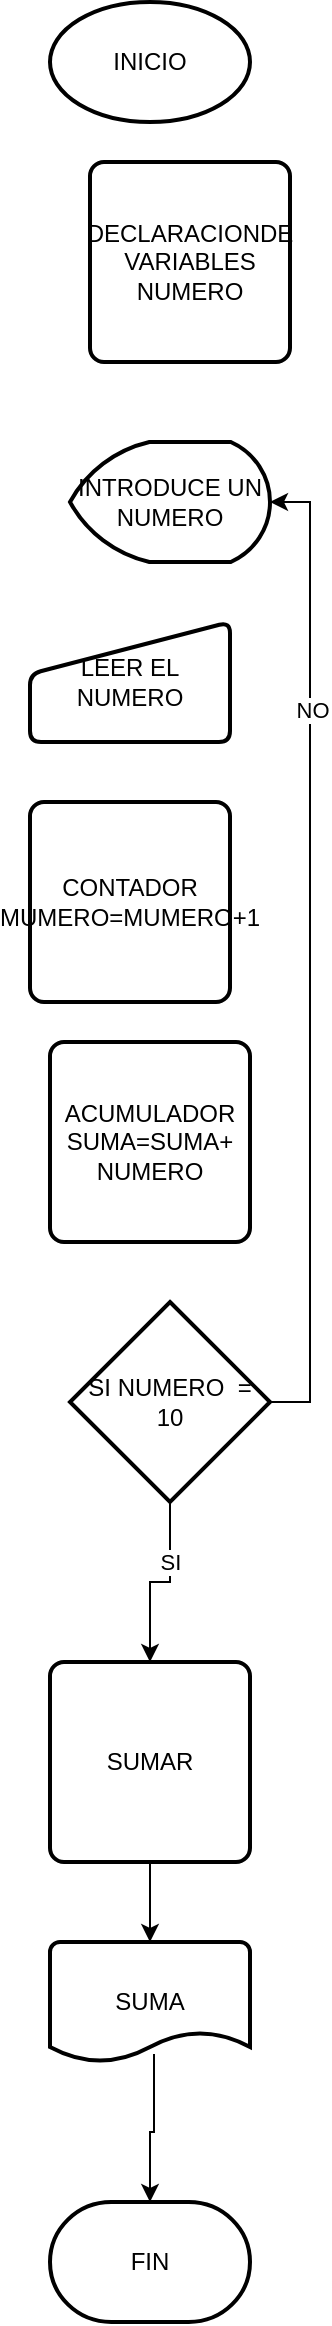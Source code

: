 <mxfile version="20.4.0" type="device"><diagram id="Q2I4goGJ4fGF8BoBV7sM" name="Página-1"><mxGraphModel dx="1422" dy="692" grid="1" gridSize="10" guides="1" tooltips="1" connect="1" arrows="1" fold="1" page="1" pageScale="1" pageWidth="827" pageHeight="1169" math="0" shadow="0"><root><mxCell id="0"/><mxCell id="1" parent="0"/><mxCell id="YJ6dxj5gTKb77faO5bzr-3" value="INICIO" style="strokeWidth=2;html=1;shape=mxgraph.flowchart.start_1;whiteSpace=wrap;" parent="1" vertex="1"><mxGeometry x="160" y="110" width="100" height="60" as="geometry"/></mxCell><mxCell id="YJ6dxj5gTKb77faO5bzr-5" value="DECLARACIONDE VARIABLES&lt;br&gt;NUMERO" style="rounded=1;whiteSpace=wrap;html=1;absoluteArcSize=1;arcSize=14;strokeWidth=2;" parent="1" vertex="1"><mxGeometry x="180" y="190" width="100" height="100" as="geometry"/></mxCell><mxCell id="YJ6dxj5gTKb77faO5bzr-6" value="INTRODUCE UN NUMERO" style="strokeWidth=2;html=1;shape=mxgraph.flowchart.display;whiteSpace=wrap;" parent="1" vertex="1"><mxGeometry x="170" y="330" width="100" height="60" as="geometry"/></mxCell><mxCell id="YJ6dxj5gTKb77faO5bzr-7" value="LEER EL NUMERO" style="html=1;strokeWidth=2;shape=manualInput;whiteSpace=wrap;rounded=1;size=26;arcSize=11;" parent="1" vertex="1"><mxGeometry x="150" y="420" width="100" height="60" as="geometry"/></mxCell><mxCell id="YJ6dxj5gTKb77faO5bzr-8" value="CONTADOR MUMERO=MUMERO+1" style="rounded=1;whiteSpace=wrap;html=1;absoluteArcSize=1;arcSize=14;strokeWidth=2;" parent="1" vertex="1"><mxGeometry x="150" y="510" width="100" height="100" as="geometry"/></mxCell><mxCell id="YJ6dxj5gTKb77faO5bzr-9" value="ACUMULADOR&lt;br&gt;SUMA=SUMA+ NUMERO" style="rounded=1;whiteSpace=wrap;html=1;absoluteArcSize=1;arcSize=14;strokeWidth=2;" parent="1" vertex="1"><mxGeometry x="160" y="630" width="100" height="100" as="geometry"/></mxCell><mxCell id="YJ6dxj5gTKb77faO5bzr-12" style="edgeStyle=orthogonalEdgeStyle;rounded=0;orthogonalLoop=1;jettySize=auto;html=1;exitX=0.5;exitY=1;exitDx=0;exitDy=0;exitPerimeter=0;" parent="1" source="YJ6dxj5gTKb77faO5bzr-10" target="YJ6dxj5gTKb77faO5bzr-11" edge="1"><mxGeometry relative="1" as="geometry"/></mxCell><mxCell id="YJ6dxj5gTKb77faO5bzr-13" value="SI" style="edgeLabel;html=1;align=center;verticalAlign=middle;resizable=0;points=[];" parent="YJ6dxj5gTKb77faO5bzr-12" vertex="1" connectable="0"><mxGeometry x="-0.333" relative="1" as="geometry"><mxPoint as="offset"/></mxGeometry></mxCell><mxCell id="YJ6dxj5gTKb77faO5bzr-14" style="edgeStyle=orthogonalEdgeStyle;rounded=0;orthogonalLoop=1;jettySize=auto;html=1;exitX=1;exitY=0.5;exitDx=0;exitDy=0;exitPerimeter=0;entryX=1;entryY=0.5;entryDx=0;entryDy=0;entryPerimeter=0;" parent="1" source="YJ6dxj5gTKb77faO5bzr-10" target="YJ6dxj5gTKb77faO5bzr-6" edge="1"><mxGeometry relative="1" as="geometry"/></mxCell><mxCell id="YJ6dxj5gTKb77faO5bzr-15" value="NO" style="edgeLabel;html=1;align=center;verticalAlign=middle;resizable=0;points=[];" parent="YJ6dxj5gTKb77faO5bzr-14" vertex="1" connectable="0"><mxGeometry x="0.496" y="-1" relative="1" as="geometry"><mxPoint as="offset"/></mxGeometry></mxCell><mxCell id="YJ6dxj5gTKb77faO5bzr-10" value="SI NUMERO&amp;nbsp; = 10" style="strokeWidth=2;html=1;shape=mxgraph.flowchart.decision;whiteSpace=wrap;" parent="1" vertex="1"><mxGeometry x="170" y="760" width="100" height="100" as="geometry"/></mxCell><mxCell id="YJ6dxj5gTKb77faO5bzr-17" style="edgeStyle=orthogonalEdgeStyle;rounded=0;orthogonalLoop=1;jettySize=auto;html=1;exitX=0.5;exitY=1;exitDx=0;exitDy=0;entryX=0.5;entryY=0;entryDx=0;entryDy=0;entryPerimeter=0;" parent="1" source="YJ6dxj5gTKb77faO5bzr-11" target="YJ6dxj5gTKb77faO5bzr-16" edge="1"><mxGeometry relative="1" as="geometry"/></mxCell><mxCell id="YJ6dxj5gTKb77faO5bzr-11" value="SUMAR" style="rounded=1;whiteSpace=wrap;html=1;absoluteArcSize=1;arcSize=14;strokeWidth=2;" parent="1" vertex="1"><mxGeometry x="160" y="940" width="100" height="100" as="geometry"/></mxCell><mxCell id="YJ6dxj5gTKb77faO5bzr-19" style="edgeStyle=orthogonalEdgeStyle;rounded=0;orthogonalLoop=1;jettySize=auto;html=1;exitX=0.52;exitY=0.933;exitDx=0;exitDy=0;exitPerimeter=0;" parent="1" source="YJ6dxj5gTKb77faO5bzr-16" target="YJ6dxj5gTKb77faO5bzr-18" edge="1"><mxGeometry relative="1" as="geometry"><mxPoint x="212" y="1200" as="targetPoint"/></mxGeometry></mxCell><mxCell id="YJ6dxj5gTKb77faO5bzr-16" value="SUMA" style="strokeWidth=2;html=1;shape=mxgraph.flowchart.document2;whiteSpace=wrap;size=0.25;" parent="1" vertex="1"><mxGeometry x="160" y="1080" width="100" height="60" as="geometry"/></mxCell><mxCell id="YJ6dxj5gTKb77faO5bzr-18" value="FIN" style="strokeWidth=2;html=1;shape=mxgraph.flowchart.terminator;whiteSpace=wrap;" parent="1" vertex="1"><mxGeometry x="160" y="1210" width="100" height="60" as="geometry"/></mxCell></root></mxGraphModel></diagram></mxfile>